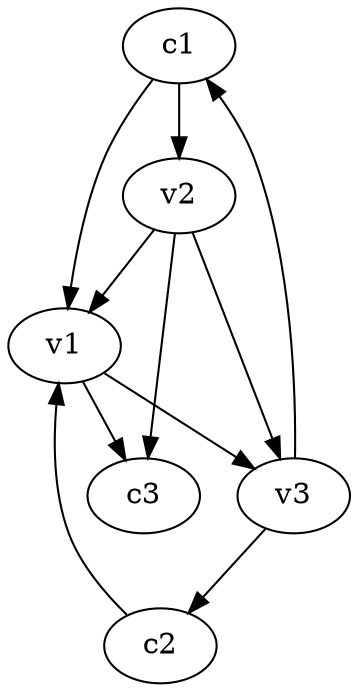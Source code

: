 strict digraph  {
c1;
c2;
c3;
v1;
v2;
v3;
c1 -> v1  [weight=1];
c1 -> v2  [weight=1];
c2 -> v1  [weight=1];
v1 -> c3  [weight=1];
v1 -> v3  [weight=1];
v2 -> c3  [weight=1];
v2 -> v1  [weight=1];
v2 -> v3  [weight=1];
v3 -> c2  [weight=1];
v3 -> c1  [weight=1];
}
